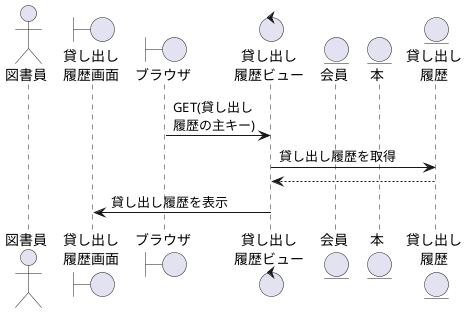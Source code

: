 @startuml Rental History

actor "図書員" as librarian
boundary "貸し出し\n履歴画面" as RenHs
boundary "ブラウザ" as brz
control "貸し出し\n履歴ビュー" as RenHv
entity "会員" as member
entity "本" as bookr
entity "貸し出し\n履歴" as RenH


brz -> RenHv: GET(貸し出し\n履歴の主キー)
RenHv -> RenH: 貸し出し履歴を取得
RenHv <-- RenH:
RenHs <- RenHv:貸し出し履歴を表示


@enduml